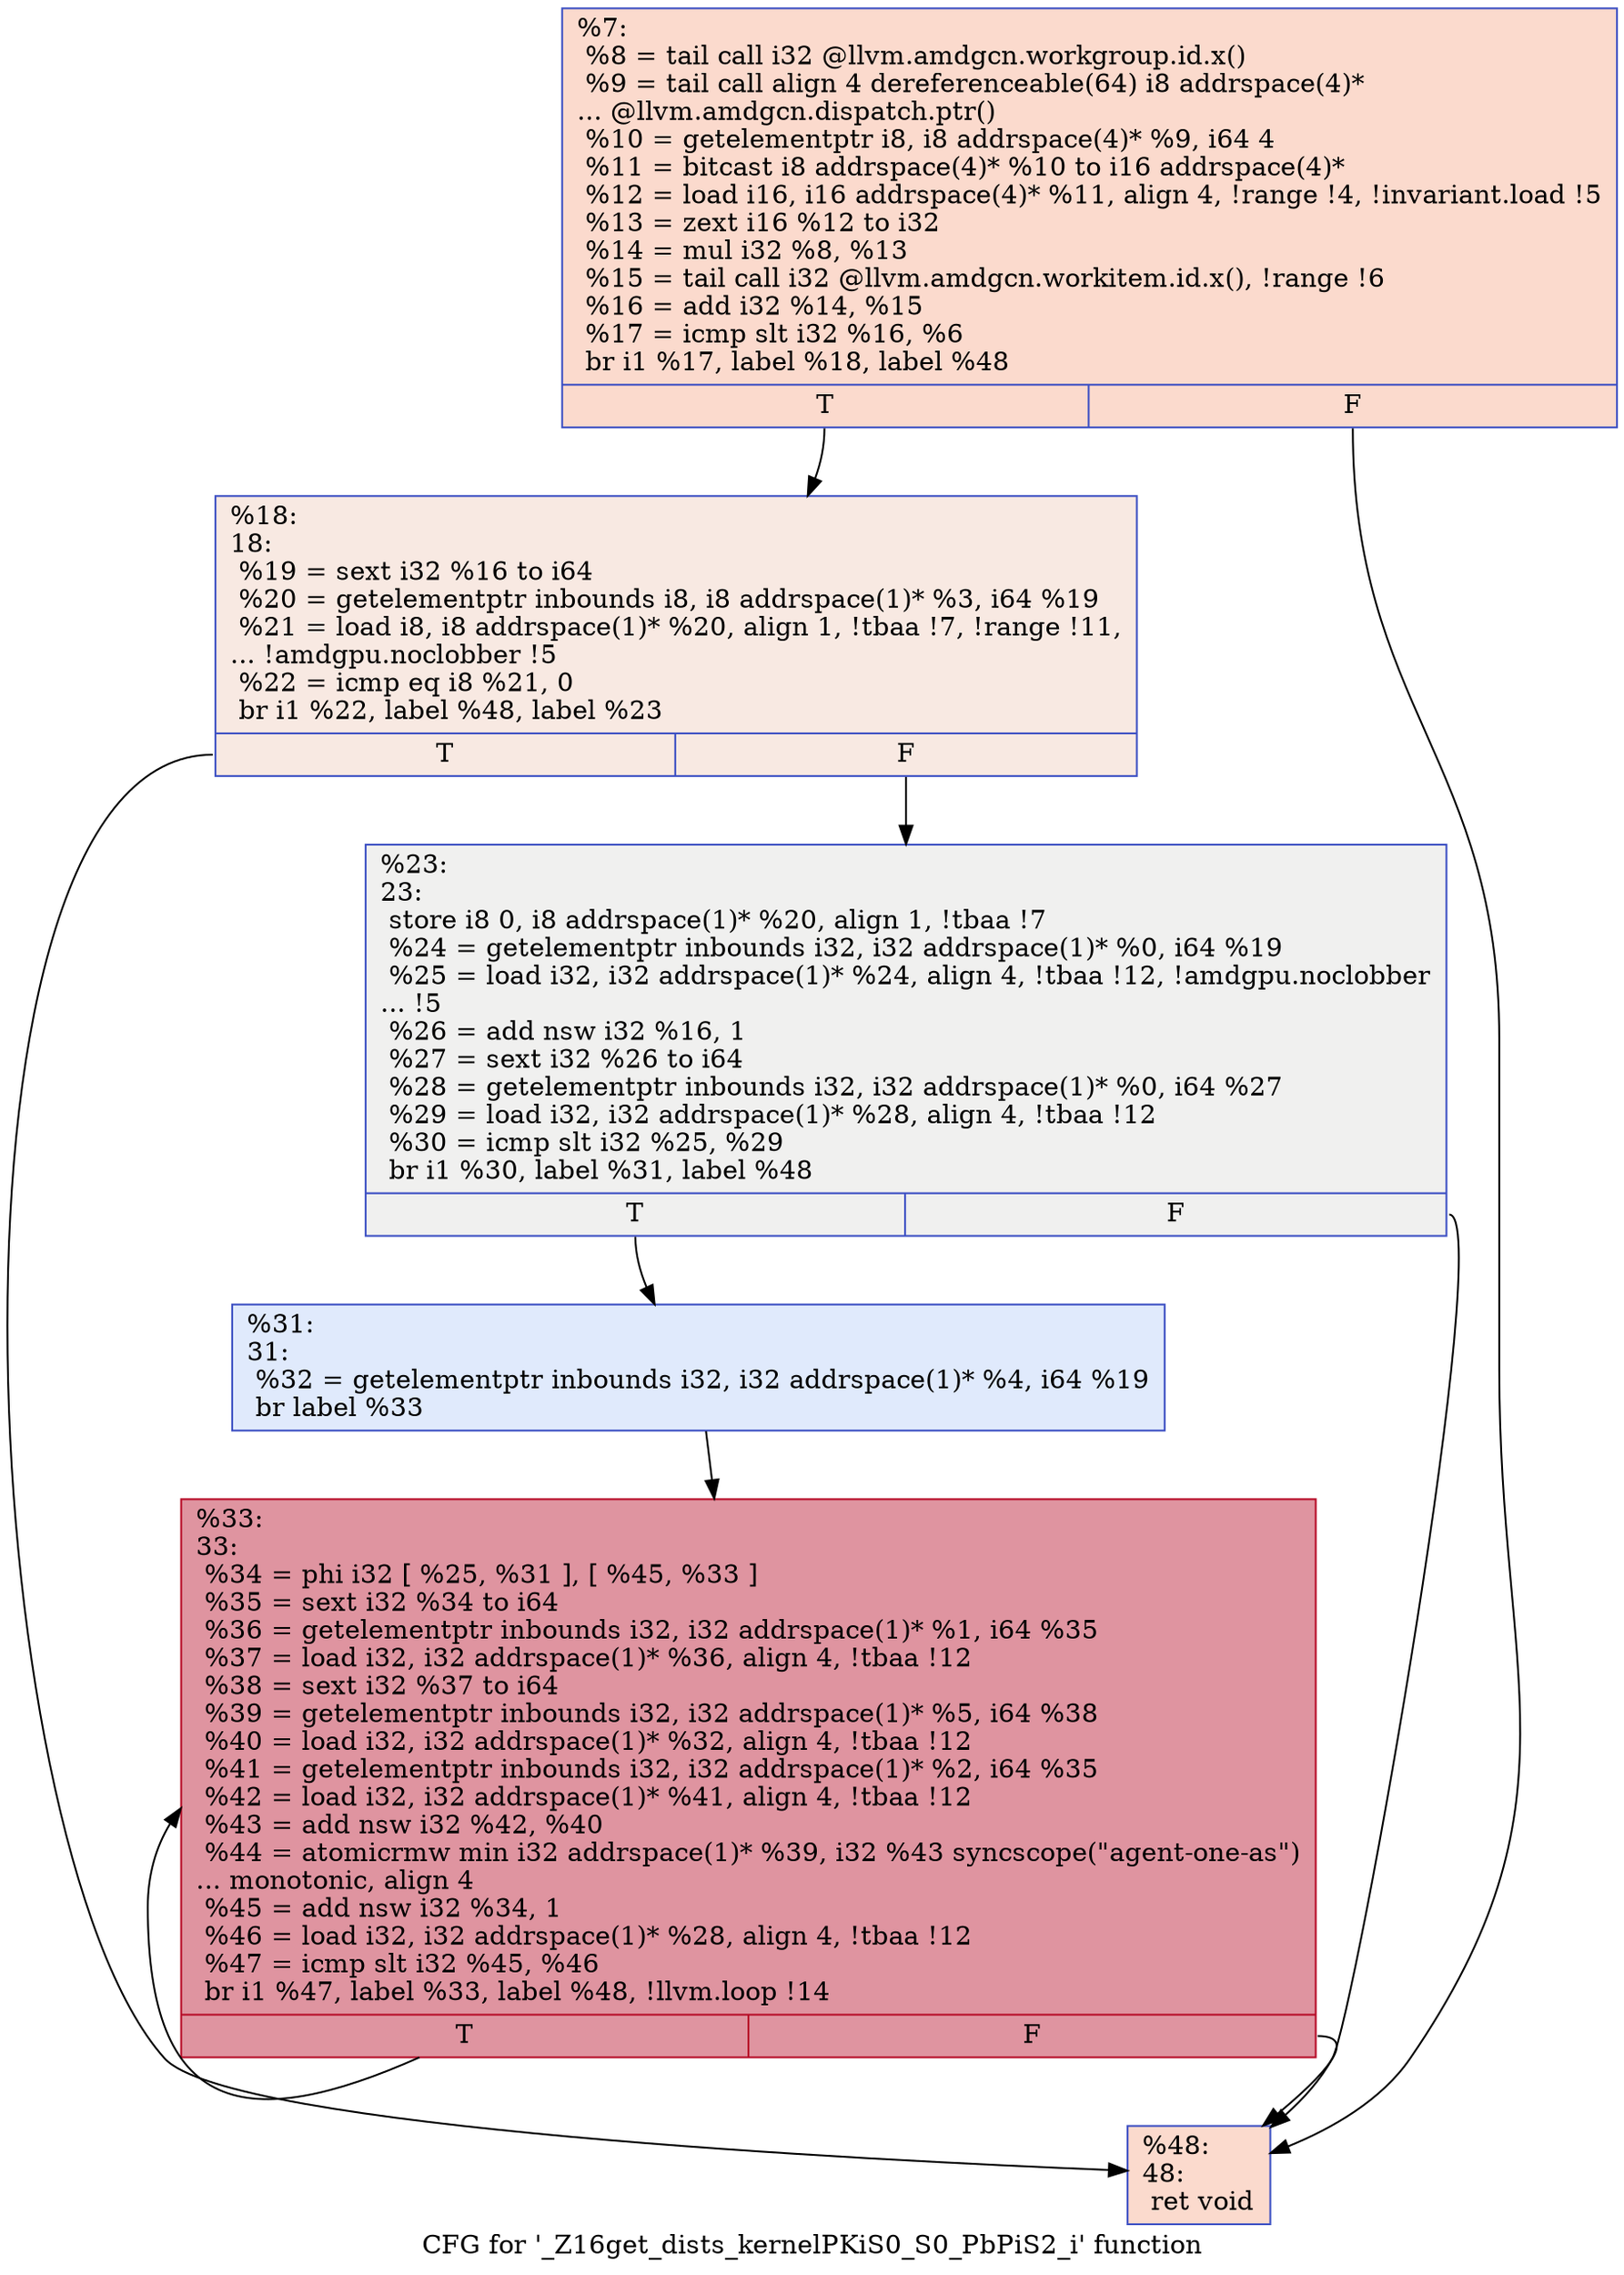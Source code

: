digraph "CFG for '_Z16get_dists_kernelPKiS0_S0_PbPiS2_i' function" {
	label="CFG for '_Z16get_dists_kernelPKiS0_S0_PbPiS2_i' function";

	Node0x4657720 [shape=record,color="#3d50c3ff", style=filled, fillcolor="#f7ac8e70",label="{%7:\l  %8 = tail call i32 @llvm.amdgcn.workgroup.id.x()\l  %9 = tail call align 4 dereferenceable(64) i8 addrspace(4)*\l... @llvm.amdgcn.dispatch.ptr()\l  %10 = getelementptr i8, i8 addrspace(4)* %9, i64 4\l  %11 = bitcast i8 addrspace(4)* %10 to i16 addrspace(4)*\l  %12 = load i16, i16 addrspace(4)* %11, align 4, !range !4, !invariant.load !5\l  %13 = zext i16 %12 to i32\l  %14 = mul i32 %8, %13\l  %15 = tail call i32 @llvm.amdgcn.workitem.id.x(), !range !6\l  %16 = add i32 %14, %15\l  %17 = icmp slt i32 %16, %6\l  br i1 %17, label %18, label %48\l|{<s0>T|<s1>F}}"];
	Node0x4657720:s0 -> Node0x4659690;
	Node0x4657720:s1 -> Node0x4659720;
	Node0x4659690 [shape=record,color="#3d50c3ff", style=filled, fillcolor="#efcebd70",label="{%18:\l18:                                               \l  %19 = sext i32 %16 to i64\l  %20 = getelementptr inbounds i8, i8 addrspace(1)* %3, i64 %19\l  %21 = load i8, i8 addrspace(1)* %20, align 1, !tbaa !7, !range !11,\l... !amdgpu.noclobber !5\l  %22 = icmp eq i8 %21, 0\l  br i1 %22, label %48, label %23\l|{<s0>T|<s1>F}}"];
	Node0x4659690:s0 -> Node0x4659720;
	Node0x4659690:s1 -> Node0x465a340;
	Node0x465a340 [shape=record,color="#3d50c3ff", style=filled, fillcolor="#dedcdb70",label="{%23:\l23:                                               \l  store i8 0, i8 addrspace(1)* %20, align 1, !tbaa !7\l  %24 = getelementptr inbounds i32, i32 addrspace(1)* %0, i64 %19\l  %25 = load i32, i32 addrspace(1)* %24, align 4, !tbaa !12, !amdgpu.noclobber\l... !5\l  %26 = add nsw i32 %16, 1\l  %27 = sext i32 %26 to i64\l  %28 = getelementptr inbounds i32, i32 addrspace(1)* %0, i64 %27\l  %29 = load i32, i32 addrspace(1)* %28, align 4, !tbaa !12\l  %30 = icmp slt i32 %25, %29\l  br i1 %30, label %31, label %48\l|{<s0>T|<s1>F}}"];
	Node0x465a340:s0 -> Node0x465b650;
	Node0x465a340:s1 -> Node0x4659720;
	Node0x465b650 [shape=record,color="#3d50c3ff", style=filled, fillcolor="#b9d0f970",label="{%31:\l31:                                               \l  %32 = getelementptr inbounds i32, i32 addrspace(1)* %4, i64 %19\l  br label %33\l}"];
	Node0x465b650 -> Node0x4659580;
	Node0x4659580 [shape=record,color="#b70d28ff", style=filled, fillcolor="#b70d2870",label="{%33:\l33:                                               \l  %34 = phi i32 [ %25, %31 ], [ %45, %33 ]\l  %35 = sext i32 %34 to i64\l  %36 = getelementptr inbounds i32, i32 addrspace(1)* %1, i64 %35\l  %37 = load i32, i32 addrspace(1)* %36, align 4, !tbaa !12\l  %38 = sext i32 %37 to i64\l  %39 = getelementptr inbounds i32, i32 addrspace(1)* %5, i64 %38\l  %40 = load i32, i32 addrspace(1)* %32, align 4, !tbaa !12\l  %41 = getelementptr inbounds i32, i32 addrspace(1)* %2, i64 %35\l  %42 = load i32, i32 addrspace(1)* %41, align 4, !tbaa !12\l  %43 = add nsw i32 %42, %40\l  %44 = atomicrmw min i32 addrspace(1)* %39, i32 %43 syncscope(\"agent-one-as\")\l... monotonic, align 4\l  %45 = add nsw i32 %34, 1\l  %46 = load i32, i32 addrspace(1)* %28, align 4, !tbaa !12\l  %47 = icmp slt i32 %45, %46\l  br i1 %47, label %33, label %48, !llvm.loop !14\l|{<s0>T|<s1>F}}"];
	Node0x4659580:s0 -> Node0x4659580;
	Node0x4659580:s1 -> Node0x4659720;
	Node0x4659720 [shape=record,color="#3d50c3ff", style=filled, fillcolor="#f7ac8e70",label="{%48:\l48:                                               \l  ret void\l}"];
}
